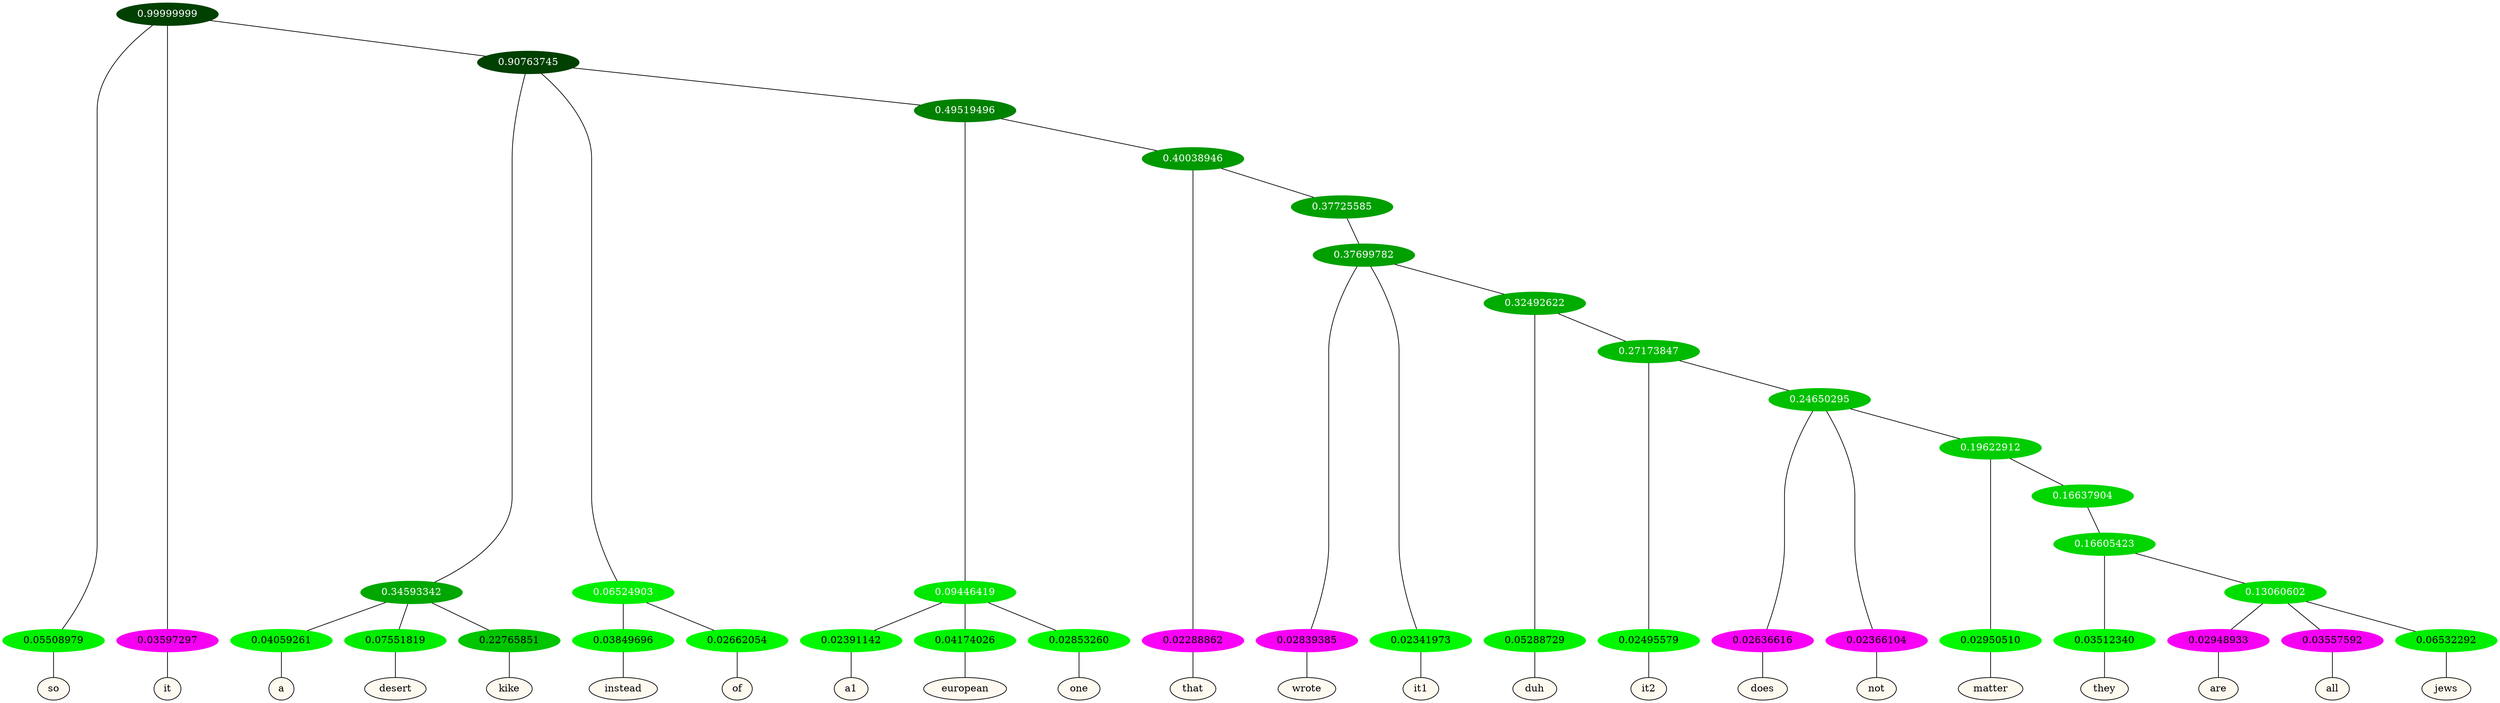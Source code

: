 graph {
	node [format=png height=0.15 nodesep=0.001 ordering=out overlap=prism overlap_scaling=0.01 ranksep=0.001 ratio=0.2 style=filled width=0.15]
	{
		rank=same
		a_w_1 [label=so color=black fillcolor=floralwhite style="filled,solid"]
		a_w_2 [label=it color=black fillcolor=floralwhite style="filled,solid"]
		a_w_7 [label=a color=black fillcolor=floralwhite style="filled,solid"]
		a_w_8 [label=desert color=black fillcolor=floralwhite style="filled,solid"]
		a_w_9 [label=kike color=black fillcolor=floralwhite style="filled,solid"]
		a_w_10 [label=instead color=black fillcolor=floralwhite style="filled,solid"]
		a_w_11 [label=of color=black fillcolor=floralwhite style="filled,solid"]
		a_w_14 [label=a1 color=black fillcolor=floralwhite style="filled,solid"]
		a_w_15 [label=european color=black fillcolor=floralwhite style="filled,solid"]
		a_w_16 [label=one color=black fillcolor=floralwhite style="filled,solid"]
		a_w_17 [label=that color=black fillcolor=floralwhite style="filled,solid"]
		a_w_20 [label=wrote color=black fillcolor=floralwhite style="filled,solid"]
		a_w_21 [label=it1 color=black fillcolor=floralwhite style="filled,solid"]
		a_w_23 [label=duh color=black fillcolor=floralwhite style="filled,solid"]
		a_w_25 [label=it2 color=black fillcolor=floralwhite style="filled,solid"]
		a_w_27 [label=does color=black fillcolor=floralwhite style="filled,solid"]
		a_w_28 [label=not color=black fillcolor=floralwhite style="filled,solid"]
		a_w_30 [label=matter color=black fillcolor=floralwhite style="filled,solid"]
		a_w_33 [label=they color=black fillcolor=floralwhite style="filled,solid"]
		a_w_35 [label=are color=black fillcolor=floralwhite style="filled,solid"]
		a_w_36 [label=all color=black fillcolor=floralwhite style="filled,solid"]
		a_w_37 [label=jews color=black fillcolor=floralwhite style="filled,solid"]
	}
	a_n_1 -- a_w_1
	a_n_2 -- a_w_2
	a_n_7 -- a_w_7
	a_n_8 -- a_w_8
	a_n_9 -- a_w_9
	a_n_10 -- a_w_10
	a_n_11 -- a_w_11
	a_n_14 -- a_w_14
	a_n_15 -- a_w_15
	a_n_16 -- a_w_16
	a_n_17 -- a_w_17
	a_n_20 -- a_w_20
	a_n_21 -- a_w_21
	a_n_23 -- a_w_23
	a_n_25 -- a_w_25
	a_n_27 -- a_w_27
	a_n_28 -- a_w_28
	a_n_30 -- a_w_30
	a_n_33 -- a_w_33
	a_n_35 -- a_w_35
	a_n_36 -- a_w_36
	a_n_37 -- a_w_37
	{
		rank=same
		a_n_1 [label=0.05508979 color="0.334 1.000 0.945" fontcolor=black]
		a_n_2 [label=0.03597297 color="0.835 1.000 0.964" fontcolor=black]
		a_n_7 [label=0.04059261 color="0.334 1.000 0.959" fontcolor=black]
		a_n_8 [label=0.07551819 color="0.334 1.000 0.924" fontcolor=black]
		a_n_9 [label=0.22765851 color="0.334 1.000 0.772" fontcolor=black]
		a_n_10 [label=0.03849696 color="0.334 1.000 0.962" fontcolor=black]
		a_n_11 [label=0.02662054 color="0.334 1.000 0.973" fontcolor=black]
		a_n_14 [label=0.02391142 color="0.334 1.000 0.976" fontcolor=black]
		a_n_15 [label=0.04174026 color="0.334 1.000 0.958" fontcolor=black]
		a_n_16 [label=0.02853260 color="0.334 1.000 0.971" fontcolor=black]
		a_n_17 [label=0.02288862 color="0.835 1.000 0.977" fontcolor=black]
		a_n_20 [label=0.02839385 color="0.835 1.000 0.972" fontcolor=black]
		a_n_21 [label=0.02341973 color="0.334 1.000 0.977" fontcolor=black]
		a_n_23 [label=0.05288729 color="0.334 1.000 0.947" fontcolor=black]
		a_n_25 [label=0.02495579 color="0.334 1.000 0.975" fontcolor=black]
		a_n_27 [label=0.02636616 color="0.835 1.000 0.974" fontcolor=black]
		a_n_28 [label=0.02366104 color="0.835 1.000 0.976" fontcolor=black]
		a_n_30 [label=0.02950510 color="0.334 1.000 0.970" fontcolor=black]
		a_n_33 [label=0.03512340 color="0.334 1.000 0.965" fontcolor=black]
		a_n_35 [label=0.02948933 color="0.835 1.000 0.971" fontcolor=black]
		a_n_36 [label=0.03557592 color="0.835 1.000 0.964" fontcolor=black]
		a_n_37 [label=0.06532292 color="0.334 1.000 0.935" fontcolor=black]
	}
	a_n_0 [label=0.99999999 color="0.334 1.000 0.250" fontcolor=grey99]
	a_n_0 -- a_n_1
	a_n_0 -- a_n_2
	a_n_3 [label=0.90763745 color="0.334 1.000 0.250" fontcolor=grey99]
	a_n_0 -- a_n_3
	a_n_4 [label=0.34593342 color="0.334 1.000 0.654" fontcolor=grey99]
	a_n_3 -- a_n_4
	a_n_5 [label=0.06524903 color="0.334 1.000 0.935" fontcolor=grey99]
	a_n_3 -- a_n_5
	a_n_6 [label=0.49519496 color="0.334 1.000 0.505" fontcolor=grey99]
	a_n_3 -- a_n_6
	a_n_4 -- a_n_7
	a_n_4 -- a_n_8
	a_n_4 -- a_n_9
	a_n_5 -- a_n_10
	a_n_5 -- a_n_11
	a_n_12 [label=0.09446419 color="0.334 1.000 0.906" fontcolor=grey99]
	a_n_6 -- a_n_12
	a_n_13 [label=0.40038946 color="0.334 1.000 0.600" fontcolor=grey99]
	a_n_6 -- a_n_13
	a_n_12 -- a_n_14
	a_n_12 -- a_n_15
	a_n_12 -- a_n_16
	a_n_13 -- a_n_17
	a_n_18 [label=0.37725585 color="0.334 1.000 0.623" fontcolor=grey99]
	a_n_13 -- a_n_18
	a_n_19 [label=0.37699782 color="0.334 1.000 0.623" fontcolor=grey99]
	a_n_18 -- a_n_19
	a_n_19 -- a_n_20
	a_n_19 -- a_n_21
	a_n_22 [label=0.32492622 color="0.334 1.000 0.675" fontcolor=grey99]
	a_n_19 -- a_n_22
	a_n_22 -- a_n_23
	a_n_24 [label=0.27173847 color="0.334 1.000 0.728" fontcolor=grey99]
	a_n_22 -- a_n_24
	a_n_24 -- a_n_25
	a_n_26 [label=0.24650295 color="0.334 1.000 0.753" fontcolor=grey99]
	a_n_24 -- a_n_26
	a_n_26 -- a_n_27
	a_n_26 -- a_n_28
	a_n_29 [label=0.19622912 color="0.334 1.000 0.804" fontcolor=grey99]
	a_n_26 -- a_n_29
	a_n_29 -- a_n_30
	a_n_31 [label=0.16637904 color="0.334 1.000 0.834" fontcolor=grey99]
	a_n_29 -- a_n_31
	a_n_32 [label=0.16605423 color="0.334 1.000 0.834" fontcolor=grey99]
	a_n_31 -- a_n_32
	a_n_32 -- a_n_33
	a_n_34 [label=0.13060602 color="0.334 1.000 0.869" fontcolor=grey99]
	a_n_32 -- a_n_34
	a_n_34 -- a_n_35
	a_n_34 -- a_n_36
	a_n_34 -- a_n_37
}
